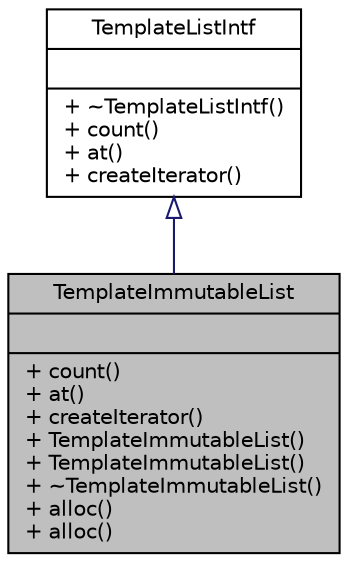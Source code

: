 digraph "TemplateImmutableList"
{
 // LATEX_PDF_SIZE
  edge [fontname="Helvetica",fontsize="10",labelfontname="Helvetica",labelfontsize="10"];
  node [fontname="Helvetica",fontsize="10",shape=record];
  Node1 [label="{TemplateImmutableList\n||+ count()\l+ at()\l+ createIterator()\l+ TemplateImmutableList()\l+ TemplateImmutableList()\l+ ~TemplateImmutableList()\l+ alloc()\l+ alloc()\l}",height=0.2,width=0.4,color="black", fillcolor="grey75", style="filled", fontcolor="black",tooltip="Default implementation of a immutable context value of type list."];
  Node2 -> Node1 [dir="back",color="midnightblue",fontsize="10",style="solid",arrowtail="onormal",fontname="Helvetica"];
  Node2 [label="{TemplateListIntf\n||+ ~TemplateListIntf()\l+ count()\l+ at()\l+ createIterator()\l}",height=0.2,width=0.4,color="black", fillcolor="white", style="filled",URL="$classTemplateListIntf.html",tooltip="Abstract read-only interface for a context value of type list."];
}
